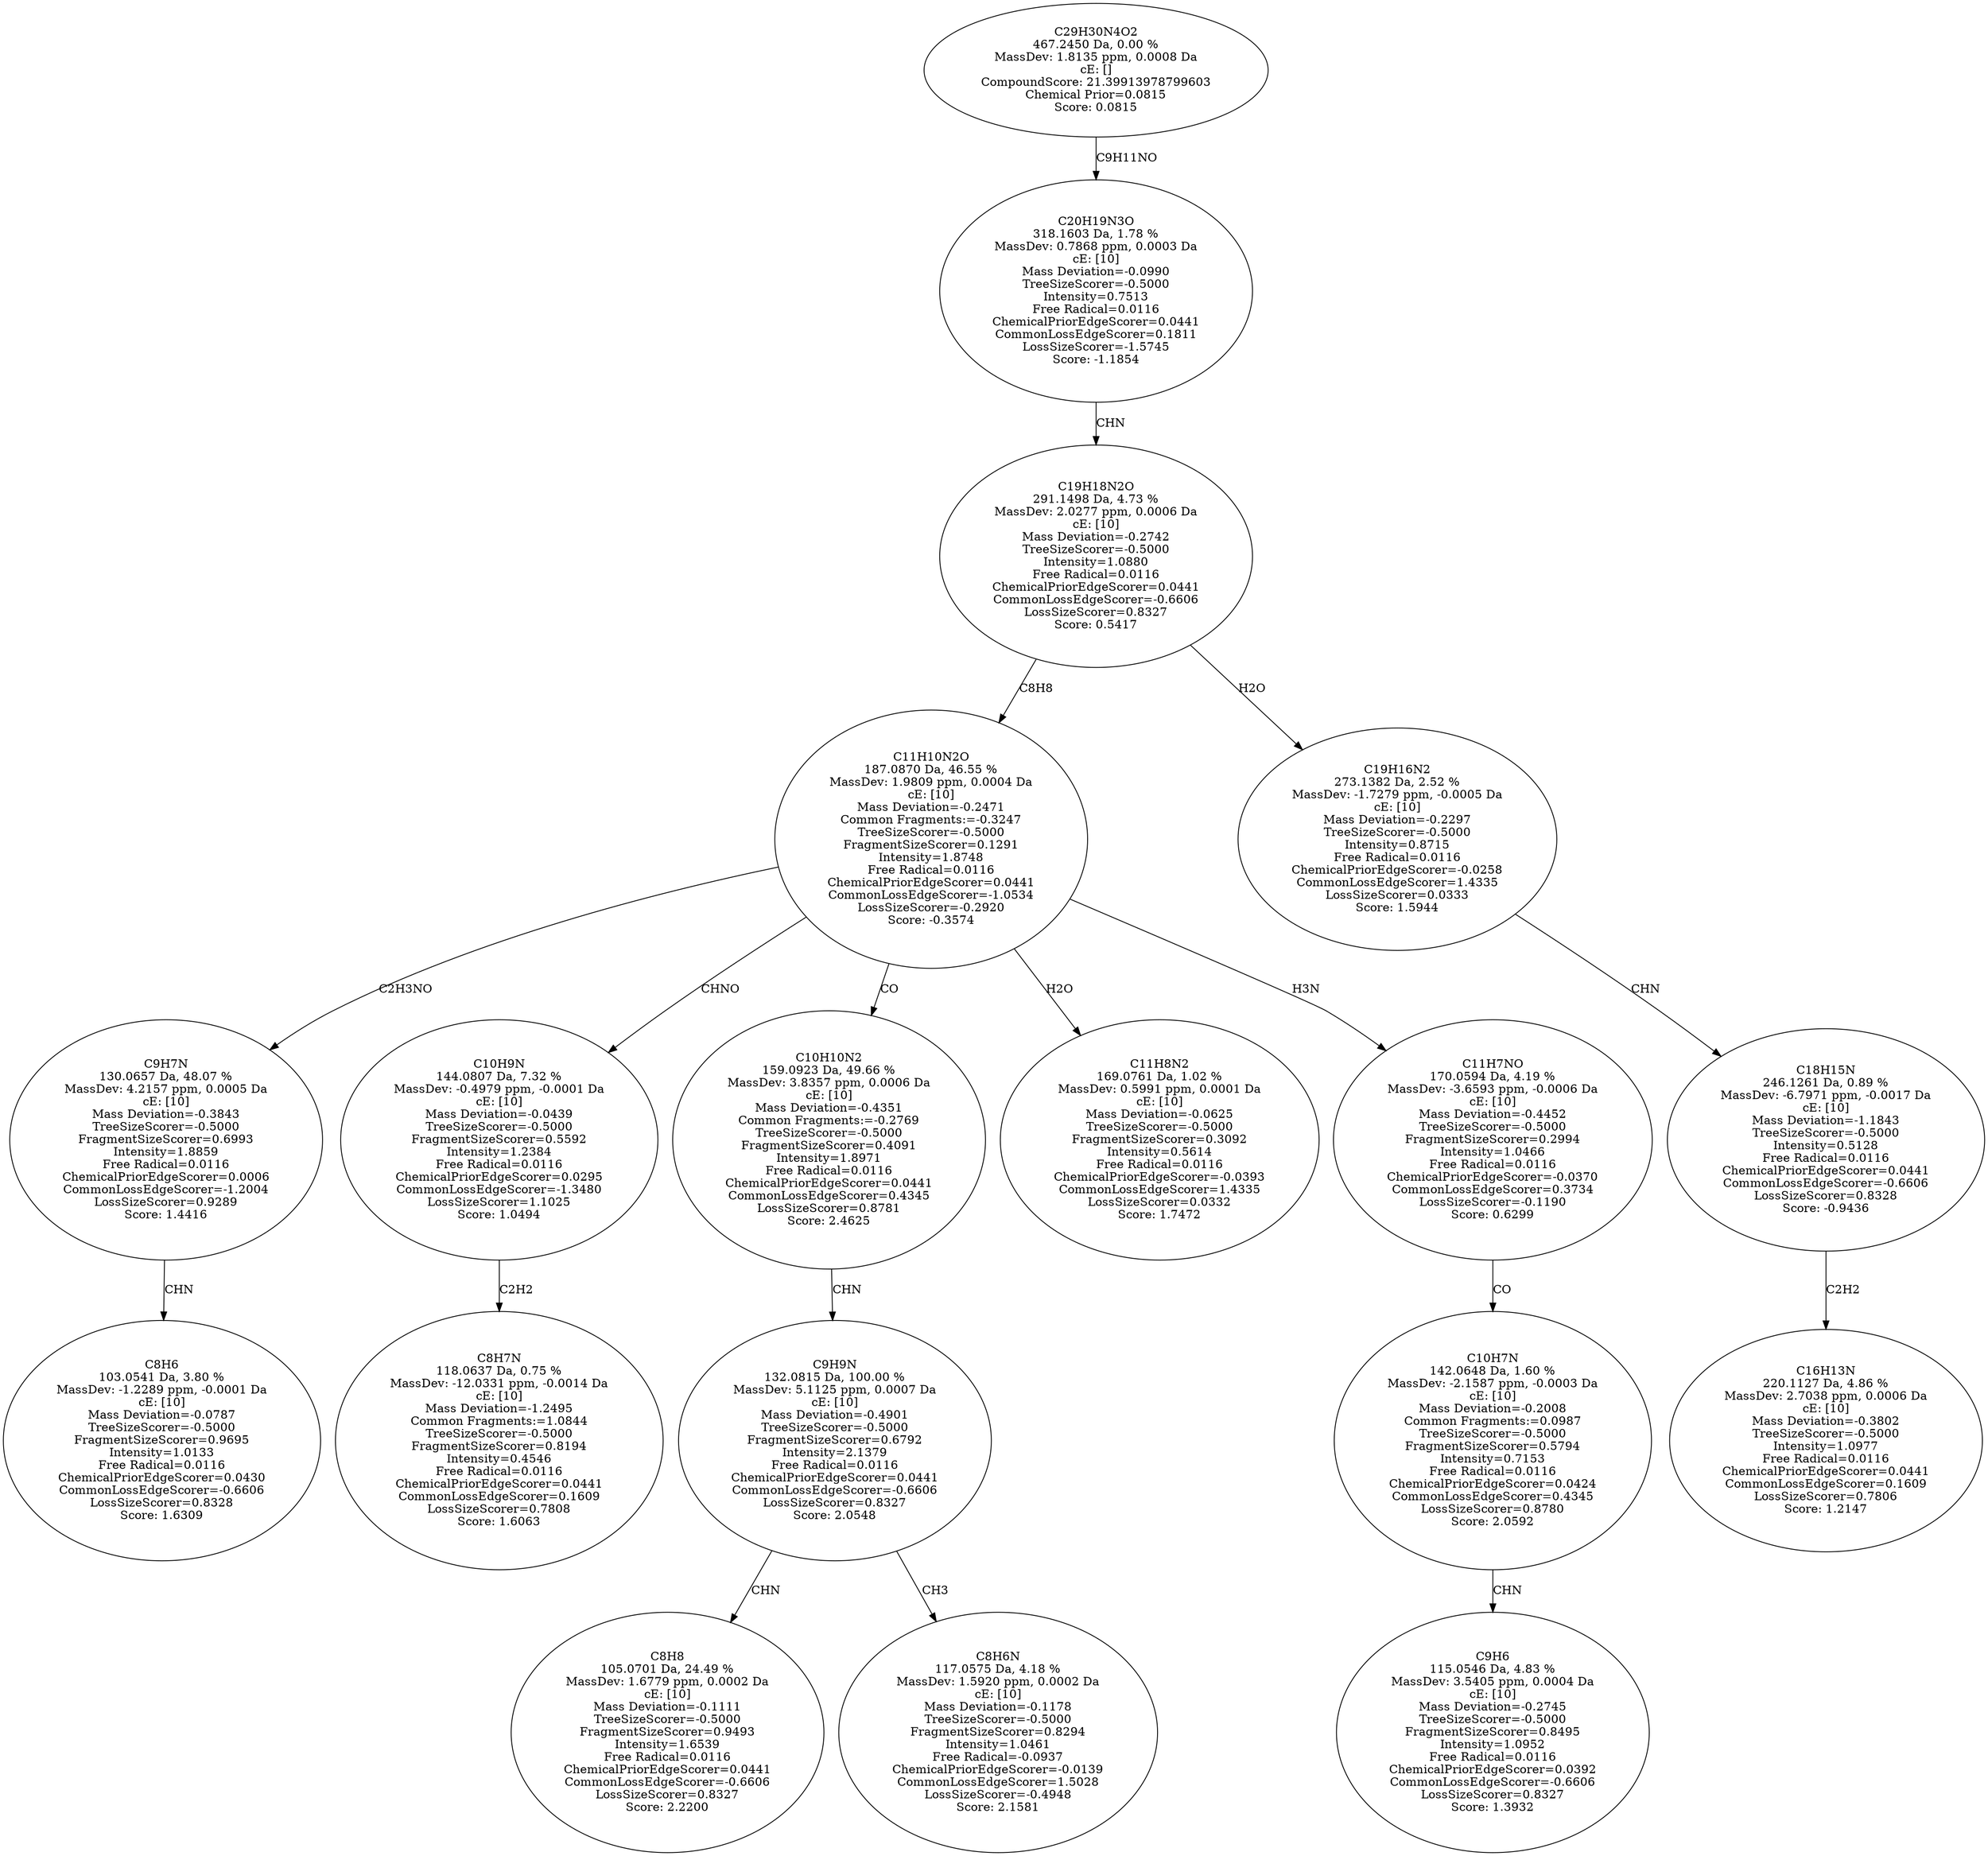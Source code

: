strict digraph {
v1 [label="C8H6\n103.0541 Da, 3.80 %\nMassDev: -1.2289 ppm, -0.0001 Da\ncE: [10]\nMass Deviation=-0.0787\nTreeSizeScorer=-0.5000\nFragmentSizeScorer=0.9695\nIntensity=1.0133\nFree Radical=0.0116\nChemicalPriorEdgeScorer=0.0430\nCommonLossEdgeScorer=-0.6606\nLossSizeScorer=0.8328\nScore: 1.6309"];
v2 [label="C9H7N\n130.0657 Da, 48.07 %\nMassDev: 4.2157 ppm, 0.0005 Da\ncE: [10]\nMass Deviation=-0.3843\nTreeSizeScorer=-0.5000\nFragmentSizeScorer=0.6993\nIntensity=1.8859\nFree Radical=0.0116\nChemicalPriorEdgeScorer=0.0006\nCommonLossEdgeScorer=-1.2004\nLossSizeScorer=0.9289\nScore: 1.4416"];
v3 [label="C8H7N\n118.0637 Da, 0.75 %\nMassDev: -12.0331 ppm, -0.0014 Da\ncE: [10]\nMass Deviation=-1.2495\nCommon Fragments:=1.0844\nTreeSizeScorer=-0.5000\nFragmentSizeScorer=0.8194\nIntensity=0.4546\nFree Radical=0.0116\nChemicalPriorEdgeScorer=0.0441\nCommonLossEdgeScorer=0.1609\nLossSizeScorer=0.7808\nScore: 1.6063"];
v4 [label="C10H9N\n144.0807 Da, 7.32 %\nMassDev: -0.4979 ppm, -0.0001 Da\ncE: [10]\nMass Deviation=-0.0439\nTreeSizeScorer=-0.5000\nFragmentSizeScorer=0.5592\nIntensity=1.2384\nFree Radical=0.0116\nChemicalPriorEdgeScorer=0.0295\nCommonLossEdgeScorer=-1.3480\nLossSizeScorer=1.1025\nScore: 1.0494"];
v5 [label="C8H8\n105.0701 Da, 24.49 %\nMassDev: 1.6779 ppm, 0.0002 Da\ncE: [10]\nMass Deviation=-0.1111\nTreeSizeScorer=-0.5000\nFragmentSizeScorer=0.9493\nIntensity=1.6539\nFree Radical=0.0116\nChemicalPriorEdgeScorer=0.0441\nCommonLossEdgeScorer=-0.6606\nLossSizeScorer=0.8327\nScore: 2.2200"];
v6 [label="C8H6N\n117.0575 Da, 4.18 %\nMassDev: 1.5920 ppm, 0.0002 Da\ncE: [10]\nMass Deviation=-0.1178\nTreeSizeScorer=-0.5000\nFragmentSizeScorer=0.8294\nIntensity=1.0461\nFree Radical=-0.0937\nChemicalPriorEdgeScorer=-0.0139\nCommonLossEdgeScorer=1.5028\nLossSizeScorer=-0.4948\nScore: 2.1581"];
v7 [label="C9H9N\n132.0815 Da, 100.00 %\nMassDev: 5.1125 ppm, 0.0007 Da\ncE: [10]\nMass Deviation=-0.4901\nTreeSizeScorer=-0.5000\nFragmentSizeScorer=0.6792\nIntensity=2.1379\nFree Radical=0.0116\nChemicalPriorEdgeScorer=0.0441\nCommonLossEdgeScorer=-0.6606\nLossSizeScorer=0.8327\nScore: 2.0548"];
v8 [label="C10H10N2\n159.0923 Da, 49.66 %\nMassDev: 3.8357 ppm, 0.0006 Da\ncE: [10]\nMass Deviation=-0.4351\nCommon Fragments:=-0.2769\nTreeSizeScorer=-0.5000\nFragmentSizeScorer=0.4091\nIntensity=1.8971\nFree Radical=0.0116\nChemicalPriorEdgeScorer=0.0441\nCommonLossEdgeScorer=0.4345\nLossSizeScorer=0.8781\nScore: 2.4625"];
v9 [label="C11H8N2\n169.0761 Da, 1.02 %\nMassDev: 0.5991 ppm, 0.0001 Da\ncE: [10]\nMass Deviation=-0.0625\nTreeSizeScorer=-0.5000\nFragmentSizeScorer=0.3092\nIntensity=0.5614\nFree Radical=0.0116\nChemicalPriorEdgeScorer=-0.0393\nCommonLossEdgeScorer=1.4335\nLossSizeScorer=0.0332\nScore: 1.7472"];
v10 [label="C9H6\n115.0546 Da, 4.83 %\nMassDev: 3.5405 ppm, 0.0004 Da\ncE: [10]\nMass Deviation=-0.2745\nTreeSizeScorer=-0.5000\nFragmentSizeScorer=0.8495\nIntensity=1.0952\nFree Radical=0.0116\nChemicalPriorEdgeScorer=0.0392\nCommonLossEdgeScorer=-0.6606\nLossSizeScorer=0.8327\nScore: 1.3932"];
v11 [label="C10H7N\n142.0648 Da, 1.60 %\nMassDev: -2.1587 ppm, -0.0003 Da\ncE: [10]\nMass Deviation=-0.2008\nCommon Fragments:=0.0987\nTreeSizeScorer=-0.5000\nFragmentSizeScorer=0.5794\nIntensity=0.7153\nFree Radical=0.0116\nChemicalPriorEdgeScorer=0.0424\nCommonLossEdgeScorer=0.4345\nLossSizeScorer=0.8780\nScore: 2.0592"];
v12 [label="C11H7NO\n170.0594 Da, 4.19 %\nMassDev: -3.6593 ppm, -0.0006 Da\ncE: [10]\nMass Deviation=-0.4452\nTreeSizeScorer=-0.5000\nFragmentSizeScorer=0.2994\nIntensity=1.0466\nFree Radical=0.0116\nChemicalPriorEdgeScorer=-0.0370\nCommonLossEdgeScorer=0.3734\nLossSizeScorer=-0.1190\nScore: 0.6299"];
v13 [label="C11H10N2O\n187.0870 Da, 46.55 %\nMassDev: 1.9809 ppm, 0.0004 Da\ncE: [10]\nMass Deviation=-0.2471\nCommon Fragments:=-0.3247\nTreeSizeScorer=-0.5000\nFragmentSizeScorer=0.1291\nIntensity=1.8748\nFree Radical=0.0116\nChemicalPriorEdgeScorer=0.0441\nCommonLossEdgeScorer=-1.0534\nLossSizeScorer=-0.2920\nScore: -0.3574"];
v14 [label="C16H13N\n220.1127 Da, 4.86 %\nMassDev: 2.7038 ppm, 0.0006 Da\ncE: [10]\nMass Deviation=-0.3802\nTreeSizeScorer=-0.5000\nIntensity=1.0977\nFree Radical=0.0116\nChemicalPriorEdgeScorer=0.0441\nCommonLossEdgeScorer=0.1609\nLossSizeScorer=0.7806\nScore: 1.2147"];
v15 [label="C18H15N\n246.1261 Da, 0.89 %\nMassDev: -6.7971 ppm, -0.0017 Da\ncE: [10]\nMass Deviation=-1.1843\nTreeSizeScorer=-0.5000\nIntensity=0.5128\nFree Radical=0.0116\nChemicalPriorEdgeScorer=0.0441\nCommonLossEdgeScorer=-0.6606\nLossSizeScorer=0.8328\nScore: -0.9436"];
v16 [label="C19H16N2\n273.1382 Da, 2.52 %\nMassDev: -1.7279 ppm, -0.0005 Da\ncE: [10]\nMass Deviation=-0.2297\nTreeSizeScorer=-0.5000\nIntensity=0.8715\nFree Radical=0.0116\nChemicalPriorEdgeScorer=-0.0258\nCommonLossEdgeScorer=1.4335\nLossSizeScorer=0.0333\nScore: 1.5944"];
v17 [label="C19H18N2O\n291.1498 Da, 4.73 %\nMassDev: 2.0277 ppm, 0.0006 Da\ncE: [10]\nMass Deviation=-0.2742\nTreeSizeScorer=-0.5000\nIntensity=1.0880\nFree Radical=0.0116\nChemicalPriorEdgeScorer=0.0441\nCommonLossEdgeScorer=-0.6606\nLossSizeScorer=0.8327\nScore: 0.5417"];
v18 [label="C20H19N3O\n318.1603 Da, 1.78 %\nMassDev: 0.7868 ppm, 0.0003 Da\ncE: [10]\nMass Deviation=-0.0990\nTreeSizeScorer=-0.5000\nIntensity=0.7513\nFree Radical=0.0116\nChemicalPriorEdgeScorer=0.0441\nCommonLossEdgeScorer=0.1811\nLossSizeScorer=-1.5745\nScore: -1.1854"];
v19 [label="C29H30N4O2\n467.2450 Da, 0.00 %\nMassDev: 1.8135 ppm, 0.0008 Da\ncE: []\nCompoundScore: 21.39913978799603\nChemical Prior=0.0815\nScore: 0.0815"];
v2 -> v1 [label="CHN"];
v13 -> v2 [label="C2H3NO"];
v4 -> v3 [label="C2H2"];
v13 -> v4 [label="CHNO"];
v7 -> v5 [label="CHN"];
v7 -> v6 [label="CH3"];
v8 -> v7 [label="CHN"];
v13 -> v8 [label="CO"];
v13 -> v9 [label="H2O"];
v11 -> v10 [label="CHN"];
v12 -> v11 [label="CO"];
v13 -> v12 [label="H3N"];
v17 -> v13 [label="C8H8"];
v15 -> v14 [label="C2H2"];
v16 -> v15 [label="CHN"];
v17 -> v16 [label="H2O"];
v18 -> v17 [label="CHN"];
v19 -> v18 [label="C9H11NO"];
}